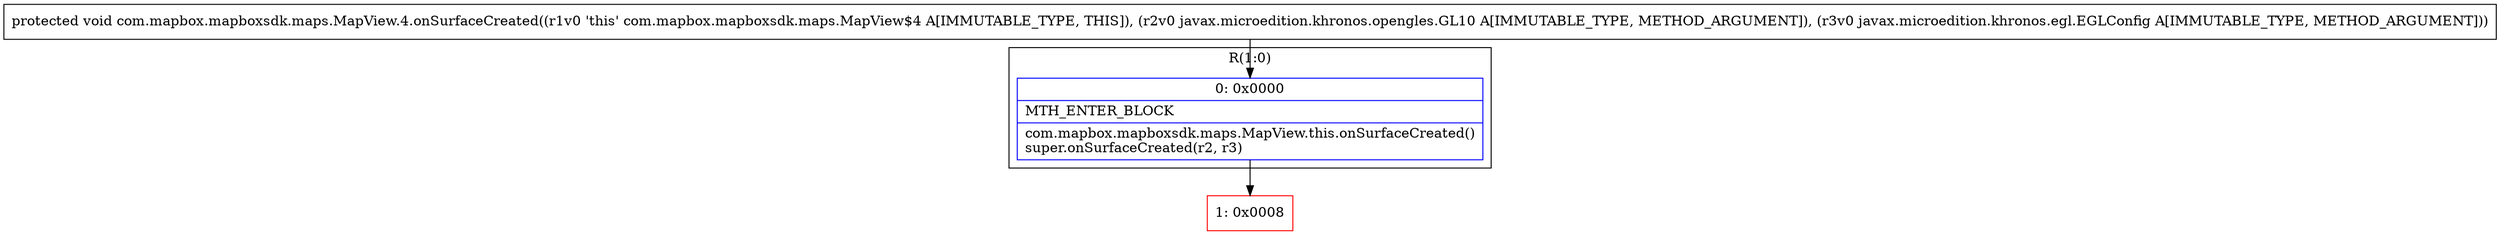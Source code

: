 digraph "CFG forcom.mapbox.mapboxsdk.maps.MapView.4.onSurfaceCreated(Ljavax\/microedition\/khronos\/opengles\/GL10;Ljavax\/microedition\/khronos\/egl\/EGLConfig;)V" {
subgraph cluster_Region_738817260 {
label = "R(1:0)";
node [shape=record,color=blue];
Node_0 [shape=record,label="{0\:\ 0x0000|MTH_ENTER_BLOCK\l|com.mapbox.mapboxsdk.maps.MapView.this.onSurfaceCreated()\lsuper.onSurfaceCreated(r2, r3)\l}"];
}
Node_1 [shape=record,color=red,label="{1\:\ 0x0008}"];
MethodNode[shape=record,label="{protected void com.mapbox.mapboxsdk.maps.MapView.4.onSurfaceCreated((r1v0 'this' com.mapbox.mapboxsdk.maps.MapView$4 A[IMMUTABLE_TYPE, THIS]), (r2v0 javax.microedition.khronos.opengles.GL10 A[IMMUTABLE_TYPE, METHOD_ARGUMENT]), (r3v0 javax.microedition.khronos.egl.EGLConfig A[IMMUTABLE_TYPE, METHOD_ARGUMENT])) }"];
MethodNode -> Node_0;
Node_0 -> Node_1;
}

